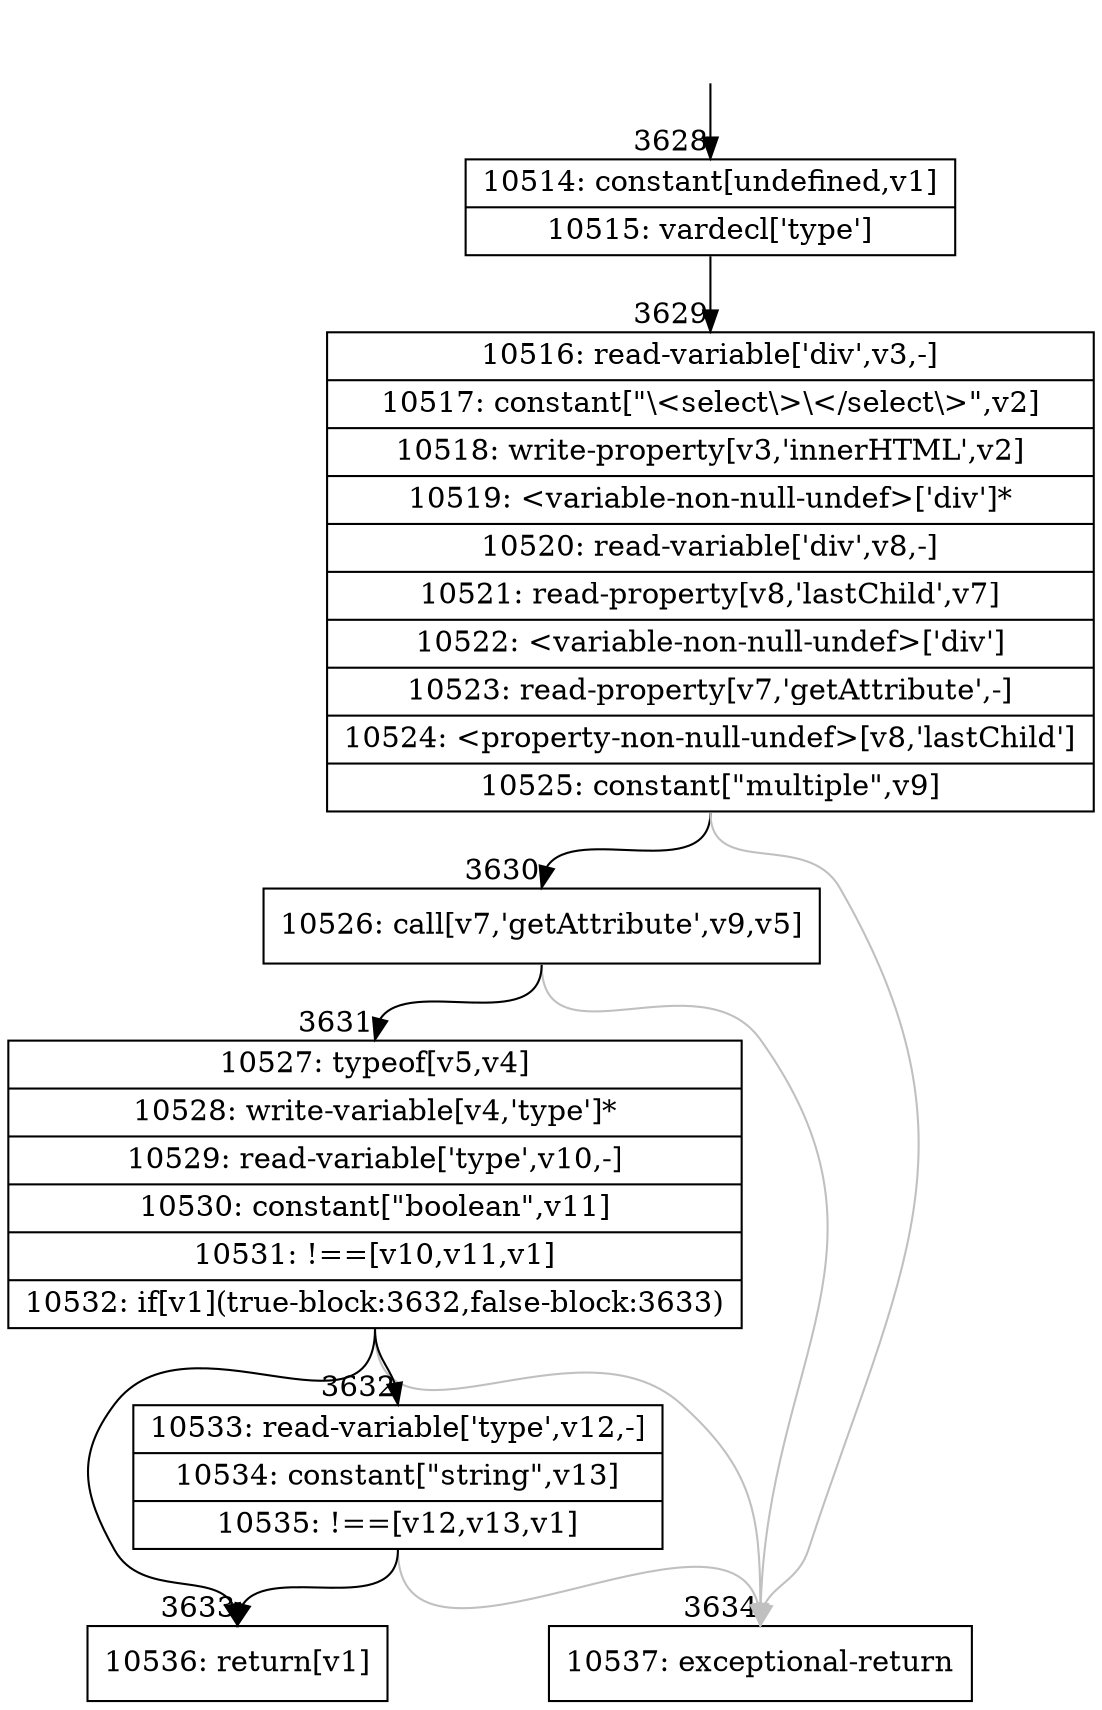 digraph {
rankdir="TD"
BB_entry236[shape=none,label=""];
BB_entry236 -> BB3628 [tailport=s, headport=n, headlabel="    3628"]
BB3628 [shape=record label="{10514: constant[undefined,v1]|10515: vardecl['type']}" ] 
BB3628 -> BB3629 [tailport=s, headport=n, headlabel="      3629"]
BB3629 [shape=record label="{10516: read-variable['div',v3,-]|10517: constant[\"\\\<select\\\>\\\</select\\\>\",v2]|10518: write-property[v3,'innerHTML',v2]|10519: \<variable-non-null-undef\>['div']*|10520: read-variable['div',v8,-]|10521: read-property[v8,'lastChild',v7]|10522: \<variable-non-null-undef\>['div']|10523: read-property[v7,'getAttribute',-]|10524: \<property-non-null-undef\>[v8,'lastChild']|10525: constant[\"multiple\",v9]}" ] 
BB3629 -> BB3630 [tailport=s, headport=n, headlabel="      3630"]
BB3629 -> BB3634 [tailport=s, headport=n, color=gray, headlabel="      3634"]
BB3630 [shape=record label="{10526: call[v7,'getAttribute',v9,v5]}" ] 
BB3630 -> BB3631 [tailport=s, headport=n, headlabel="      3631"]
BB3630 -> BB3634 [tailport=s, headport=n, color=gray]
BB3631 [shape=record label="{10527: typeof[v5,v4]|10528: write-variable[v4,'type']*|10529: read-variable['type',v10,-]|10530: constant[\"boolean\",v11]|10531: !==[v10,v11,v1]|10532: if[v1](true-block:3632,false-block:3633)}" ] 
BB3631 -> BB3633 [tailport=s, headport=n, headlabel="      3633"]
BB3631 -> BB3632 [tailport=s, headport=n, headlabel="      3632"]
BB3631 -> BB3634 [tailport=s, headport=n, color=gray]
BB3632 [shape=record label="{10533: read-variable['type',v12,-]|10534: constant[\"string\",v13]|10535: !==[v12,v13,v1]}" ] 
BB3632 -> BB3633 [tailport=s, headport=n]
BB3632 -> BB3634 [tailport=s, headport=n, color=gray]
BB3633 [shape=record label="{10536: return[v1]}" ] 
BB3634 [shape=record label="{10537: exceptional-return}" ] 
}
